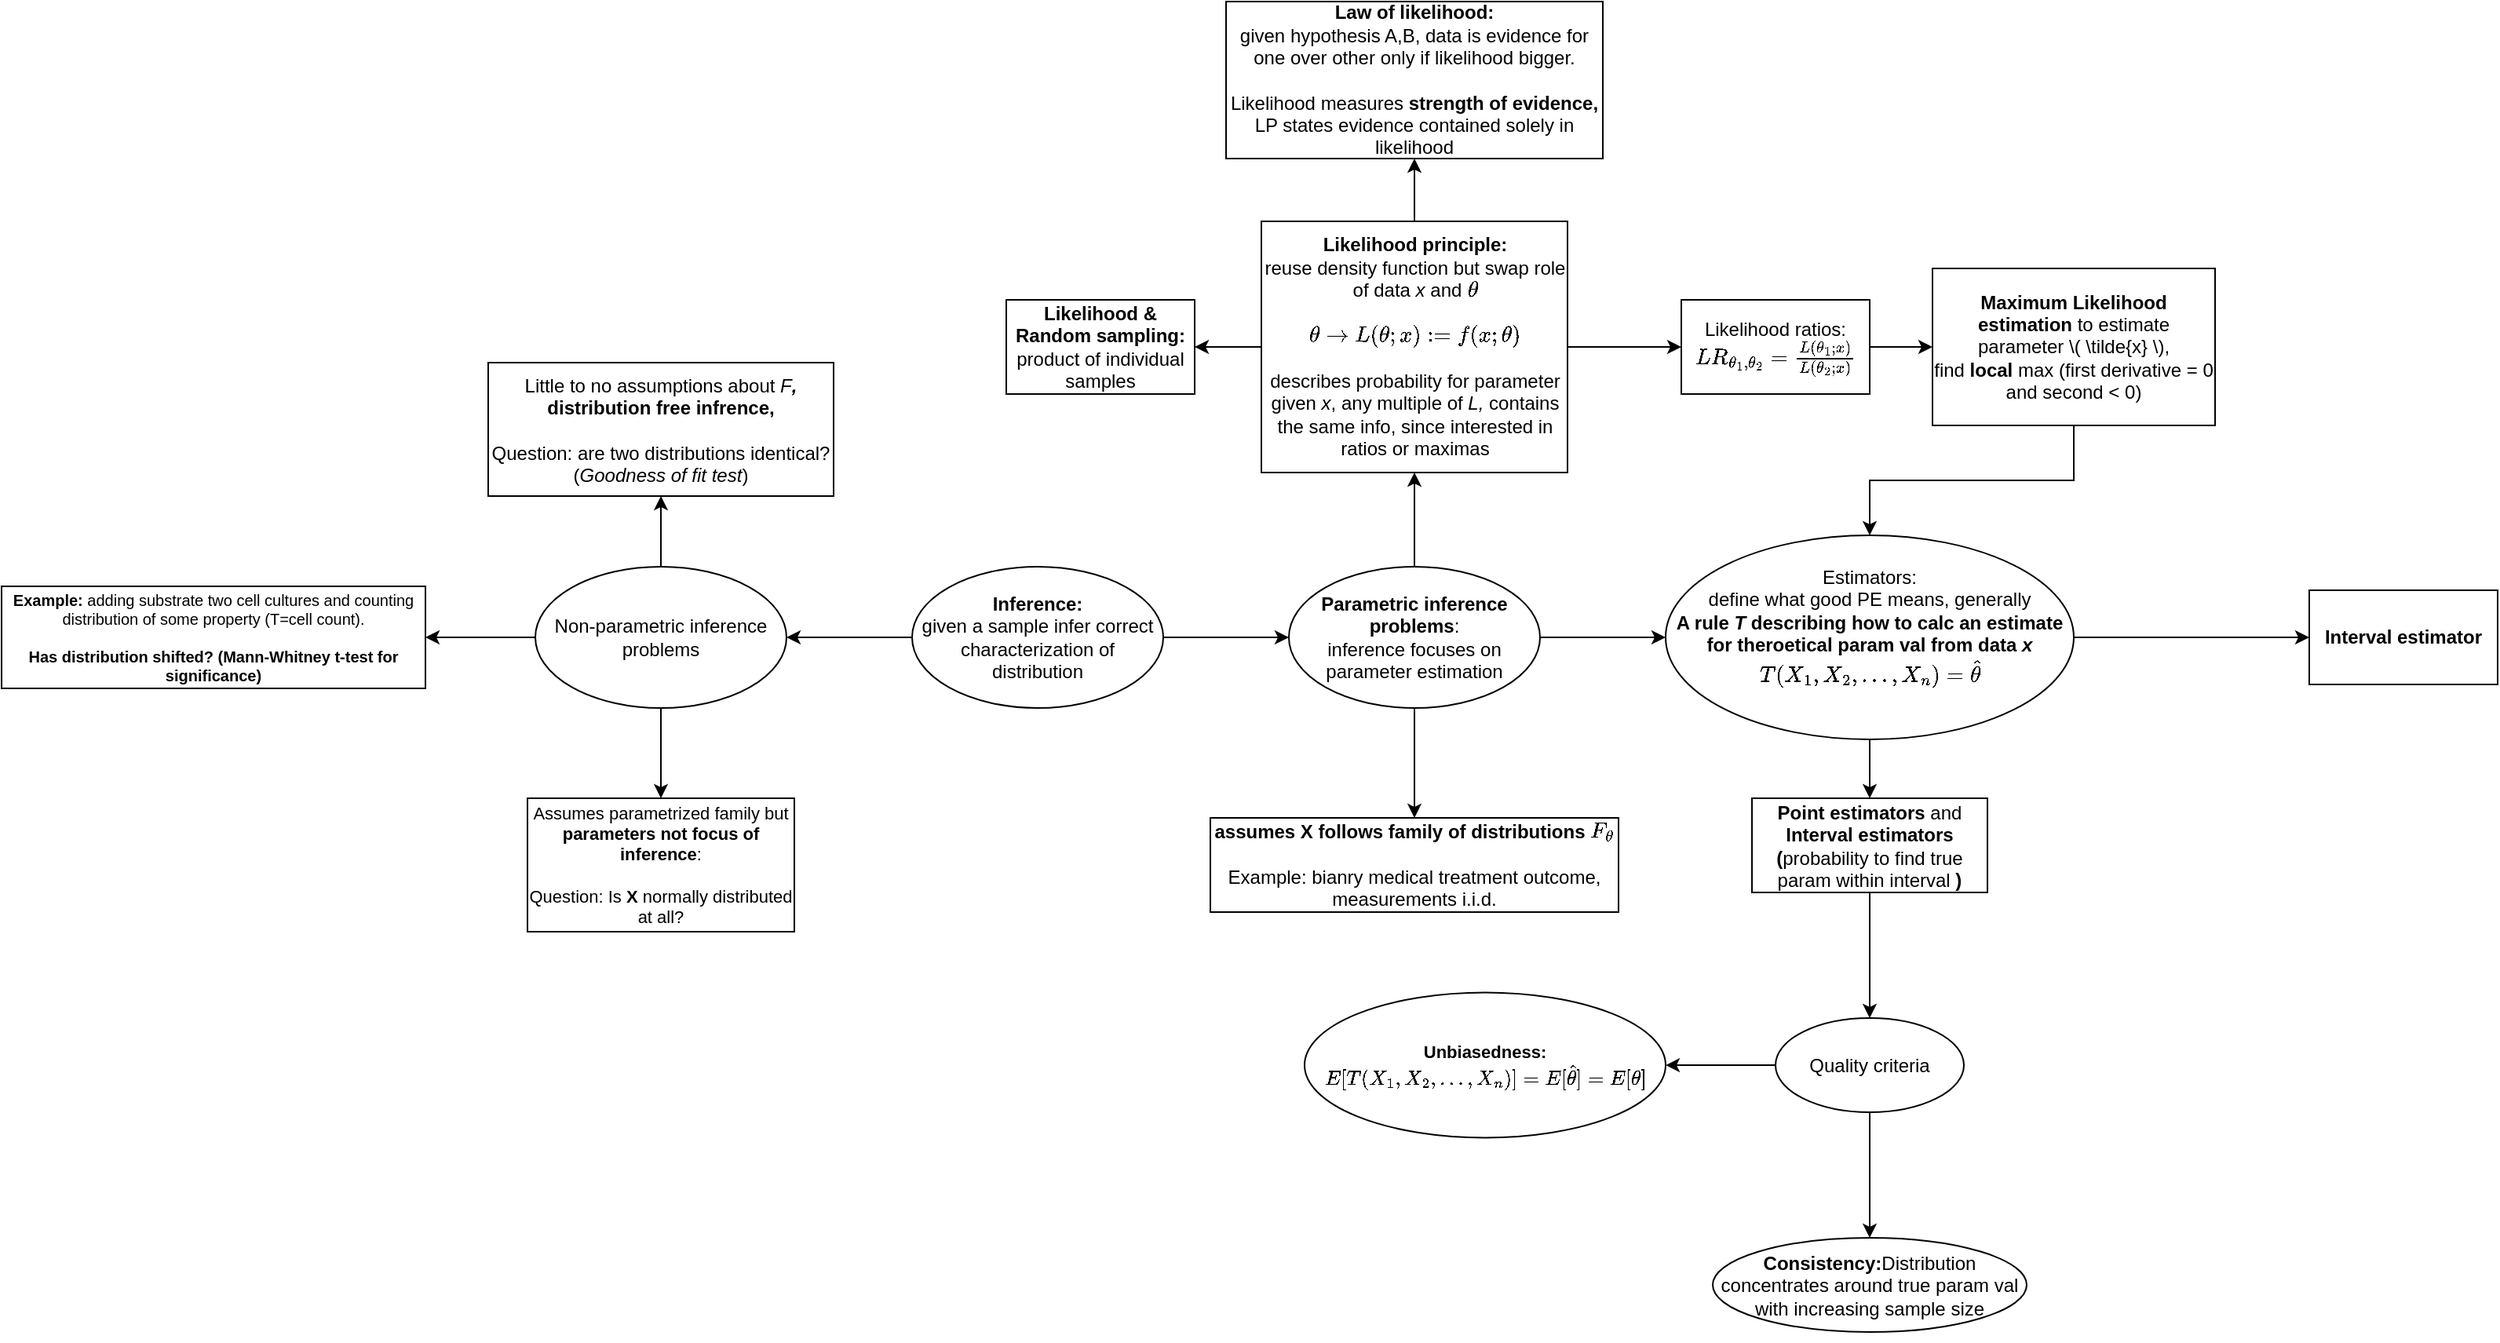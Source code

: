 <mxfile version="14.8.1" type="github"><diagram id="S2jBDGMZTfLZOEU3KDfl" name="Page-1"><mxGraphModel dx="2700" dy="1386" grid="1" gridSize="10" guides="1" tooltips="1" connect="1" arrows="1" fold="1" page="1" pageScale="1" pageWidth="4681" pageHeight="3300" math="1" shadow="0"><root><mxCell id="0"/><mxCell id="1" parent="0"/><mxCell id="ycgSQVnb8Eu3qLplw12D-3" value="" style="edgeStyle=orthogonalEdgeStyle;rounded=0;orthogonalLoop=1;jettySize=auto;html=1;" parent="1" source="ycgSQVnb8Eu3qLplw12D-1" target="ycgSQVnb8Eu3qLplw12D-2" edge="1"><mxGeometry relative="1" as="geometry"/></mxCell><mxCell id="ycgSQVnb8Eu3qLplw12D-5" value="" style="edgeStyle=orthogonalEdgeStyle;rounded=0;orthogonalLoop=1;jettySize=auto;html=1;" parent="1" source="ycgSQVnb8Eu3qLplw12D-1" target="ycgSQVnb8Eu3qLplw12D-4" edge="1"><mxGeometry relative="1" as="geometry"/></mxCell><mxCell id="ycgSQVnb8Eu3qLplw12D-1" value="&lt;div&gt;&lt;b&gt;Inference:&lt;/b&gt;&lt;/div&gt;&lt;div&gt;given a sample infer correct characterization of distribution&lt;b&gt;&lt;br&gt;&lt;/b&gt;&lt;/div&gt;" style="ellipse;whiteSpace=wrap;html=1;" parent="1" vertex="1"><mxGeometry x="970" y="550" width="160" height="90" as="geometry"/></mxCell><mxCell id="tAZWQw_xvtE8fRC8TVs--6" value="" style="edgeStyle=orthogonalEdgeStyle;rounded=0;orthogonalLoop=1;jettySize=auto;html=1;" edge="1" parent="1" source="ycgSQVnb8Eu3qLplw12D-2" target="tAZWQw_xvtE8fRC8TVs--5"><mxGeometry relative="1" as="geometry"/></mxCell><mxCell id="tAZWQw_xvtE8fRC8TVs--8" value="" style="edgeStyle=orthogonalEdgeStyle;rounded=0;orthogonalLoop=1;jettySize=auto;html=1;" edge="1" parent="1" source="ycgSQVnb8Eu3qLplw12D-2" target="tAZWQw_xvtE8fRC8TVs--7"><mxGeometry relative="1" as="geometry"/></mxCell><mxCell id="tAZWQw_xvtE8fRC8TVs--12" value="" style="edgeStyle=orthogonalEdgeStyle;rounded=0;orthogonalLoop=1;jettySize=auto;html=1;" edge="1" parent="1" source="ycgSQVnb8Eu3qLplw12D-2" target="tAZWQw_xvtE8fRC8TVs--11"><mxGeometry relative="1" as="geometry"/></mxCell><mxCell id="ycgSQVnb8Eu3qLplw12D-2" value="Non-parametric inference problems" style="ellipse;whiteSpace=wrap;html=1;" parent="1" vertex="1"><mxGeometry x="730" y="550" width="160" height="90" as="geometry"/></mxCell><mxCell id="tAZWQw_xvtE8fRC8TVs--10" value="" style="edgeStyle=orthogonalEdgeStyle;rounded=0;orthogonalLoop=1;jettySize=auto;html=1;" edge="1" parent="1" source="ycgSQVnb8Eu3qLplw12D-4" target="tAZWQw_xvtE8fRC8TVs--9"><mxGeometry relative="1" as="geometry"/></mxCell><mxCell id="tAZWQw_xvtE8fRC8TVs--16" value="" style="edgeStyle=orthogonalEdgeStyle;rounded=0;orthogonalLoop=1;jettySize=auto;html=1;" edge="1" parent="1" source="ycgSQVnb8Eu3qLplw12D-4" target="tAZWQw_xvtE8fRC8TVs--15"><mxGeometry relative="1" as="geometry"/></mxCell><mxCell id="tAZWQw_xvtE8fRC8TVs--30" value="" style="edgeStyle=orthogonalEdgeStyle;rounded=0;orthogonalLoop=1;jettySize=auto;html=1;" edge="1" parent="1" source="ycgSQVnb8Eu3qLplw12D-4" target="tAZWQw_xvtE8fRC8TVs--29"><mxGeometry relative="1" as="geometry"/></mxCell><mxCell id="ycgSQVnb8Eu3qLplw12D-4" value="&lt;div&gt;&lt;b&gt;Parametric inference problems&lt;/b&gt;:&lt;/div&gt;&lt;div&gt;inference focuses on parameter estimation&lt;br&gt;&lt;/div&gt;" style="ellipse;whiteSpace=wrap;html=1;" parent="1" vertex="1"><mxGeometry x="1210" y="550" width="160" height="90" as="geometry"/></mxCell><mxCell id="tAZWQw_xvtE8fRC8TVs--5" value="&lt;div style=&quot;font-size: 11px&quot;&gt;&lt;font style=&quot;font-size: 11px&quot;&gt;Assumes parametrized family but &lt;b&gt;parameters not focus of inference&lt;/b&gt;:&lt;/font&gt;&lt;/div&gt;&lt;div style=&quot;font-size: 11px&quot;&gt;&lt;font style=&quot;font-size: 11px&quot;&gt;&lt;br&gt;&lt;/font&gt;&lt;/div&gt;&lt;div style=&quot;font-size: 11px&quot;&gt;&lt;font style=&quot;font-size: 11px&quot;&gt;Question: Is &lt;b&gt;X &lt;/b&gt;normally distributed at all?&lt;br&gt;&lt;/font&gt;&lt;/div&gt;" style="whiteSpace=wrap;html=1;" vertex="1" parent="1"><mxGeometry x="725" y="697.5" width="170" height="85" as="geometry"/></mxCell><mxCell id="tAZWQw_xvtE8fRC8TVs--7" value="&lt;div&gt;Little to no assumptions about &lt;i&gt;F&lt;b&gt;, &lt;br&gt;&lt;/b&gt;&lt;/i&gt;&lt;/div&gt;&lt;div&gt;&lt;b&gt;distribution free infrence, &lt;br&gt;&lt;/b&gt;&lt;/div&gt;&lt;div&gt;&lt;b&gt;&lt;br&gt;&lt;/b&gt;&lt;/div&gt;&lt;div&gt;Question: are two distributions identical? (&lt;i&gt;Goodness of fit test&lt;/i&gt;)&lt;br&gt;&lt;/div&gt;" style="whiteSpace=wrap;html=1;" vertex="1" parent="1"><mxGeometry x="700" y="420" width="220" height="85" as="geometry"/></mxCell><mxCell id="tAZWQw_xvtE8fRC8TVs--9" value="&lt;div&gt;&lt;b&gt;assumes X follows family of distributions \(F_{\theta}\)&lt;span&gt;&lt;/span&gt;&lt;/b&gt;&lt;/div&gt;&lt;div&gt;&lt;br&gt;&lt;/div&gt;&lt;div&gt;Example: bianry medical treatment outcome, measurements i.i.d.&lt;br&gt;&lt;/div&gt;" style="whiteSpace=wrap;html=1;" vertex="1" parent="1"><mxGeometry x="1160" y="710" width="260" height="60" as="geometry"/></mxCell><mxCell id="tAZWQw_xvtE8fRC8TVs--11" value="&lt;div style=&quot;font-size: 10px&quot;&gt;&lt;font style=&quot;font-size: 10px&quot;&gt;&lt;b&gt;Example:&lt;/b&gt; adding substrate two cell cultures and counting distribution of some property (T=cell count). &lt;br&gt;&lt;/font&gt;&lt;/div&gt;&lt;div style=&quot;font-size: 10px&quot;&gt;&lt;font style=&quot;font-size: 10px&quot;&gt;&lt;br&gt;&lt;/font&gt;&lt;/div&gt;&lt;div style=&quot;font-size: 10px&quot;&gt;&lt;font style=&quot;font-size: 10px&quot;&gt;&lt;b&gt;Has distribution shifted? (Mann-Whitney t-test for significance)&lt;/b&gt;&lt;/font&gt;&lt;/div&gt;" style="whiteSpace=wrap;html=1;" vertex="1" parent="1"><mxGeometry x="390" y="562.5" width="270" height="65" as="geometry"/></mxCell><mxCell id="tAZWQw_xvtE8fRC8TVs--18" value="" style="edgeStyle=orthogonalEdgeStyle;rounded=0;orthogonalLoop=1;jettySize=auto;html=1;" edge="1" parent="1" source="tAZWQw_xvtE8fRC8TVs--15" target="tAZWQw_xvtE8fRC8TVs--17"><mxGeometry relative="1" as="geometry"/></mxCell><mxCell id="tAZWQw_xvtE8fRC8TVs--20" value="" style="edgeStyle=orthogonalEdgeStyle;rounded=0;orthogonalLoop=1;jettySize=auto;html=1;" edge="1" parent="1" source="tAZWQw_xvtE8fRC8TVs--15" target="tAZWQw_xvtE8fRC8TVs--19"><mxGeometry relative="1" as="geometry"/></mxCell><mxCell id="tAZWQw_xvtE8fRC8TVs--28" value="" style="edgeStyle=orthogonalEdgeStyle;rounded=0;orthogonalLoop=1;jettySize=auto;html=1;" edge="1" parent="1" source="tAZWQw_xvtE8fRC8TVs--15" target="tAZWQw_xvtE8fRC8TVs--27"><mxGeometry relative="1" as="geometry"/></mxCell><mxCell id="tAZWQw_xvtE8fRC8TVs--15" value="&lt;div&gt;&lt;b&gt;Likelihood principle:&lt;/b&gt;&lt;/div&gt;&lt;div&gt;reuse density function but swap role of data &lt;i&gt;x &lt;/i&gt;and \(\theta\)&lt;/div&gt;&lt;div&gt;&lt;br&gt;&lt;/div&gt;&lt;div&gt;\(\theta \rightarrow L(\theta; x):= f(x;\theta)\)&lt;/div&gt;&lt;div&gt;&lt;br&gt;&lt;/div&gt;&lt;div&gt;describes probability for parameter given &lt;i&gt;x&lt;/i&gt;, any multiple of &lt;i&gt;L, &lt;/i&gt;contains the same info, since interested in ratios or maximas&lt;br&gt;&lt;/div&gt;" style="whiteSpace=wrap;html=1;" vertex="1" parent="1"><mxGeometry x="1192.5" y="330" width="195" height="160" as="geometry"/></mxCell><mxCell id="tAZWQw_xvtE8fRC8TVs--33" style="edgeStyle=orthogonalEdgeStyle;rounded=0;orthogonalLoop=1;jettySize=auto;html=1;entryX=0;entryY=0.5;entryDx=0;entryDy=0;" edge="1" parent="1" source="tAZWQw_xvtE8fRC8TVs--17" target="tAZWQw_xvtE8fRC8TVs--21"><mxGeometry relative="1" as="geometry"/></mxCell><mxCell id="tAZWQw_xvtE8fRC8TVs--17" value="&lt;div&gt;Likelihood ratios:&lt;/div&gt;&lt;div&gt;\(LR_{\theta_1, \theta_2} = \frac{L(\theta_1; x)}{L(\theta_2; x)}\)&lt;/div&gt;" style="whiteSpace=wrap;html=1;" vertex="1" parent="1"><mxGeometry x="1460" y="380" width="120" height="60" as="geometry"/></mxCell><mxCell id="tAZWQw_xvtE8fRC8TVs--19" value="&lt;div&gt;&lt;b&gt;Law of likelihood:&lt;/b&gt;&lt;/div&gt;&lt;div&gt;given hypothesis A,B, data is evidence for one over other only if likelihood bigger.&lt;/div&gt;&lt;div&gt;&lt;br&gt;&lt;/div&gt;&lt;div&gt;Likelihood measures &lt;b&gt;strength of evidence, &lt;/b&gt;LP states evidence contained solely in likelihood&lt;br&gt;&lt;/div&gt;" style="whiteSpace=wrap;html=1;" vertex="1" parent="1"><mxGeometry x="1170" y="190" width="240" height="100" as="geometry"/></mxCell><mxCell id="tAZWQw_xvtE8fRC8TVs--32" style="edgeStyle=orthogonalEdgeStyle;rounded=0;orthogonalLoop=1;jettySize=auto;html=1;" edge="1" parent="1" source="tAZWQw_xvtE8fRC8TVs--21" target="tAZWQw_xvtE8fRC8TVs--29"><mxGeometry relative="1" as="geometry"/></mxCell><mxCell id="tAZWQw_xvtE8fRC8TVs--21" value="&lt;div&gt;&lt;b&gt;Maximum Likelihood estimation &lt;/b&gt;to estimate parameter \( \tilde{x&lt;span style=&quot;white-space: pre&quot;&gt;&lt;/span&gt;} \),&lt;/div&gt;&lt;div&gt;find &lt;b&gt;local&lt;/b&gt; max (first derivative = 0 and second &amp;lt; 0)&lt;br&gt;&lt;/div&gt;&lt;b&gt;&lt;/b&gt;" style="whiteSpace=wrap;html=1;" vertex="1" parent="1"><mxGeometry x="1620" y="360" width="180" height="100" as="geometry"/></mxCell><mxCell id="tAZWQw_xvtE8fRC8TVs--27" value="&lt;div&gt;&lt;b&gt;Likelihood &amp;amp; Random sampling:&lt;/b&gt;&lt;/div&gt;&lt;div&gt;product of individual samples&lt;br&gt;&lt;/div&gt;" style="whiteSpace=wrap;html=1;" vertex="1" parent="1"><mxGeometry x="1030" y="380" width="120" height="60" as="geometry"/></mxCell><mxCell id="tAZWQw_xvtE8fRC8TVs--35" value="" style="edgeStyle=orthogonalEdgeStyle;rounded=0;orthogonalLoop=1;jettySize=auto;html=1;" edge="1" parent="1" source="tAZWQw_xvtE8fRC8TVs--29" target="tAZWQw_xvtE8fRC8TVs--34"><mxGeometry relative="1" as="geometry"/></mxCell><mxCell id="tAZWQw_xvtE8fRC8TVs--37" value="" style="edgeStyle=orthogonalEdgeStyle;rounded=0;orthogonalLoop=1;jettySize=auto;html=1;" edge="1" parent="1" source="tAZWQw_xvtE8fRC8TVs--29" target="tAZWQw_xvtE8fRC8TVs--36"><mxGeometry relative="1" as="geometry"/></mxCell><mxCell id="tAZWQw_xvtE8fRC8TVs--29" value="&lt;div&gt;&lt;br&gt;&lt;/div&gt;&lt;div&gt;&lt;br&gt;&lt;/div&gt;&lt;div&gt;Estimators:&lt;/div&gt;&lt;div&gt;define what good PE means, generally&lt;/div&gt;&lt;div&gt;&lt;b&gt;A rule &lt;i&gt;T&lt;/i&gt; describing how to calc an estimate for theroetical param val from data &lt;i&gt;x&lt;/i&gt;&lt;/b&gt;&lt;/div&gt;&lt;div&gt;\( T(X_1,X_2, ... , X_n) = \hat{\theta}\)&lt;b&gt;&lt;i&gt;&lt;br&gt;&lt;/i&gt;&lt;/b&gt;&lt;/div&gt;&lt;div&gt;&lt;b&gt;&lt;i&gt;&lt;br&gt;&lt;/i&gt;&lt;/b&gt;&lt;/div&gt;&lt;div&gt;&lt;i&gt;&lt;br&gt;&lt;/i&gt;&lt;/div&gt;&lt;div&gt;&lt;b&gt;&lt;i&gt;&lt;/i&gt;&lt;/b&gt;&lt;br&gt;&lt;/div&gt;" style="ellipse;whiteSpace=wrap;html=1;" vertex="1" parent="1"><mxGeometry x="1450" y="530" width="260" height="130" as="geometry"/></mxCell><mxCell id="tAZWQw_xvtE8fRC8TVs--41" value="" style="edgeStyle=orthogonalEdgeStyle;rounded=0;orthogonalLoop=1;jettySize=auto;html=1;" edge="1" parent="1" source="tAZWQw_xvtE8fRC8TVs--34" target="tAZWQw_xvtE8fRC8TVs--40"><mxGeometry relative="1" as="geometry"/></mxCell><mxCell id="tAZWQw_xvtE8fRC8TVs--34" value="&lt;div&gt;&lt;b&gt;Point estimators &lt;/b&gt;and&lt;b&gt; Interval estimators (&lt;/b&gt;probability to find true param within interval&lt;b&gt; )&lt;br&gt;&lt;/b&gt;&lt;/div&gt;" style="whiteSpace=wrap;html=1;" vertex="1" parent="1"><mxGeometry x="1505" y="697.5" width="150" height="60" as="geometry"/></mxCell><mxCell id="tAZWQw_xvtE8fRC8TVs--36" value="&lt;b&gt;Interval estimator&lt;/b&gt;" style="whiteSpace=wrap;html=1;" vertex="1" parent="1"><mxGeometry x="1860" y="565" width="120" height="60" as="geometry"/></mxCell><mxCell id="tAZWQw_xvtE8fRC8TVs--43" value="" style="edgeStyle=orthogonalEdgeStyle;rounded=0;orthogonalLoop=1;jettySize=auto;html=1;" edge="1" parent="1" source="tAZWQw_xvtE8fRC8TVs--40" target="tAZWQw_xvtE8fRC8TVs--42"><mxGeometry relative="1" as="geometry"/></mxCell><mxCell id="tAZWQw_xvtE8fRC8TVs--47" value="" style="edgeStyle=orthogonalEdgeStyle;rounded=0;orthogonalLoop=1;jettySize=auto;html=1;" edge="1" parent="1" source="tAZWQw_xvtE8fRC8TVs--40" target="tAZWQw_xvtE8fRC8TVs--46"><mxGeometry relative="1" as="geometry"/></mxCell><mxCell id="tAZWQw_xvtE8fRC8TVs--40" value="Quality criteria" style="ellipse;whiteSpace=wrap;html=1;" vertex="1" parent="1"><mxGeometry x="1520" y="837.5" width="120" height="60" as="geometry"/></mxCell><mxCell id="tAZWQw_xvtE8fRC8TVs--42" value="&lt;div style=&quot;font-size: 11px&quot;&gt;&lt;b&gt;&lt;font style=&quot;font-size: 11px&quot;&gt;Unbiasedness:&lt;/font&gt;&lt;/b&gt;&lt;/div&gt;&lt;div style=&quot;font-size: 11px&quot; align=&quot;center&quot;&gt;&lt;font style=&quot;font-size: 11px&quot;&gt;\( E[ T(X_1,X_2, ... , X_n)] = E[\hat{\theta}] = E[\theta] \)&lt;span&gt;&lt;/span&gt;&lt;/font&gt;&lt;/div&gt;" style="ellipse;whiteSpace=wrap;html=1;" vertex="1" parent="1"><mxGeometry x="1220" y="821.25" width="230" height="92.5" as="geometry"/></mxCell><mxCell id="tAZWQw_xvtE8fRC8TVs--46" value="&lt;div&gt;&lt;b&gt;&lt;br&gt;&lt;/b&gt;&lt;/div&gt;&lt;div&gt;&lt;b&gt;Consistency:&lt;/b&gt;Distribution concentrates around true param val with increasing sample size&lt;/div&gt;&lt;div&gt;&lt;br&gt;&lt;/div&gt;" style="ellipse;whiteSpace=wrap;html=1;" vertex="1" parent="1"><mxGeometry x="1480" y="977.5" width="200" height="60" as="geometry"/></mxCell></root></mxGraphModel></diagram></mxfile>